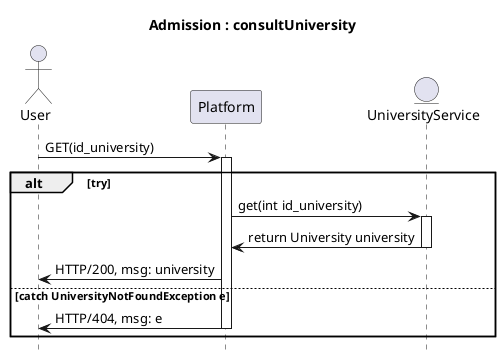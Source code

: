 @startuml

hide footbox
title Admission : consultUniversity
actor User
participant Platform
entity UniversityService

User -> Platform : GET(id_university)
activate Platform
alt try

    Platform -> UniversityService : get(int id_university)
    activate UniversityService
    UniversityService -> Platform : return University university
    deactivate UniversityService
    Platform -> User : HTTP/200, msg: university

else catch UniversityNotFoundException e

    Platform -> User : HTTP/404, msg: e
    deactivate Platform

end


@enduml